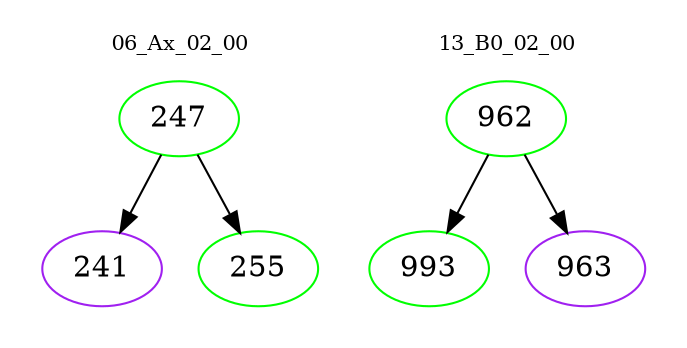 digraph{
subgraph cluster_0 {
color = white
label = "06_Ax_02_00";
fontsize=10;
T0_247 [label="247", color="green"]
T0_247 -> T0_241 [color="black"]
T0_241 [label="241", color="purple"]
T0_247 -> T0_255 [color="black"]
T0_255 [label="255", color="green"]
}
subgraph cluster_1 {
color = white
label = "13_B0_02_00";
fontsize=10;
T1_962 [label="962", color="green"]
T1_962 -> T1_993 [color="black"]
T1_993 [label="993", color="green"]
T1_962 -> T1_963 [color="black"]
T1_963 [label="963", color="purple"]
}
}
